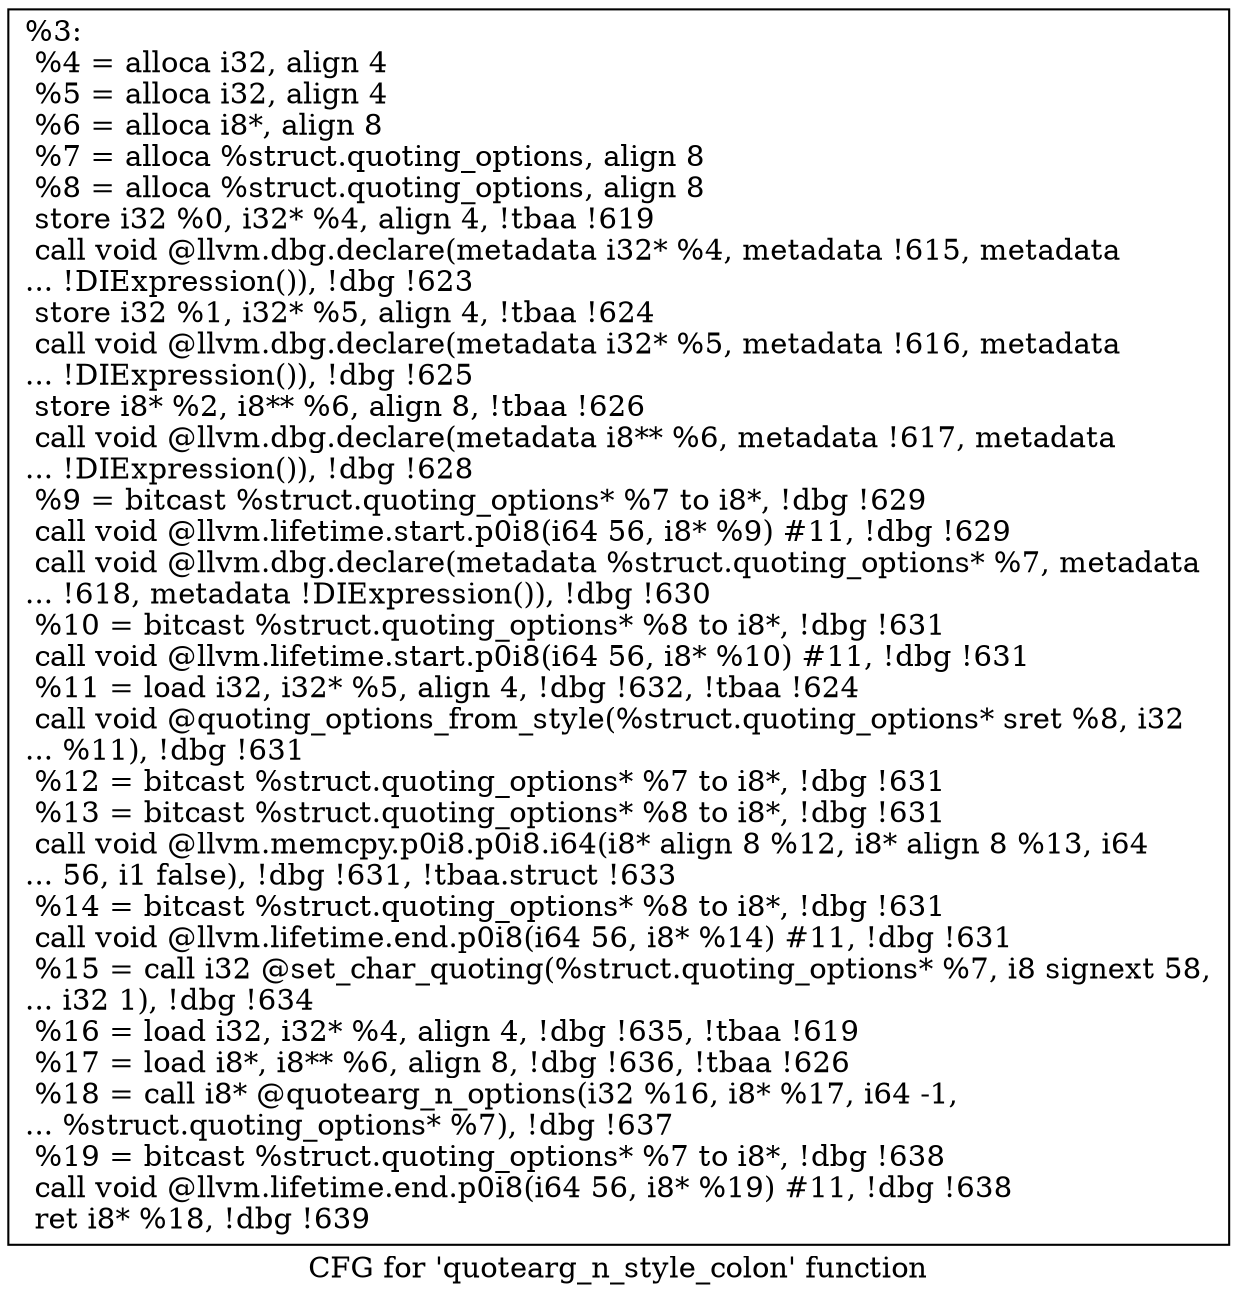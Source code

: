 digraph "CFG for 'quotearg_n_style_colon' function" {
	label="CFG for 'quotearg_n_style_colon' function";

	Node0x14b64e0 [shape=record,label="{%3:\l  %4 = alloca i32, align 4\l  %5 = alloca i32, align 4\l  %6 = alloca i8*, align 8\l  %7 = alloca %struct.quoting_options, align 8\l  %8 = alloca %struct.quoting_options, align 8\l  store i32 %0, i32* %4, align 4, !tbaa !619\l  call void @llvm.dbg.declare(metadata i32* %4, metadata !615, metadata\l... !DIExpression()), !dbg !623\l  store i32 %1, i32* %5, align 4, !tbaa !624\l  call void @llvm.dbg.declare(metadata i32* %5, metadata !616, metadata\l... !DIExpression()), !dbg !625\l  store i8* %2, i8** %6, align 8, !tbaa !626\l  call void @llvm.dbg.declare(metadata i8** %6, metadata !617, metadata\l... !DIExpression()), !dbg !628\l  %9 = bitcast %struct.quoting_options* %7 to i8*, !dbg !629\l  call void @llvm.lifetime.start.p0i8(i64 56, i8* %9) #11, !dbg !629\l  call void @llvm.dbg.declare(metadata %struct.quoting_options* %7, metadata\l... !618, metadata !DIExpression()), !dbg !630\l  %10 = bitcast %struct.quoting_options* %8 to i8*, !dbg !631\l  call void @llvm.lifetime.start.p0i8(i64 56, i8* %10) #11, !dbg !631\l  %11 = load i32, i32* %5, align 4, !dbg !632, !tbaa !624\l  call void @quoting_options_from_style(%struct.quoting_options* sret %8, i32\l... %11), !dbg !631\l  %12 = bitcast %struct.quoting_options* %7 to i8*, !dbg !631\l  %13 = bitcast %struct.quoting_options* %8 to i8*, !dbg !631\l  call void @llvm.memcpy.p0i8.p0i8.i64(i8* align 8 %12, i8* align 8 %13, i64\l... 56, i1 false), !dbg !631, !tbaa.struct !633\l  %14 = bitcast %struct.quoting_options* %8 to i8*, !dbg !631\l  call void @llvm.lifetime.end.p0i8(i64 56, i8* %14) #11, !dbg !631\l  %15 = call i32 @set_char_quoting(%struct.quoting_options* %7, i8 signext 58,\l... i32 1), !dbg !634\l  %16 = load i32, i32* %4, align 4, !dbg !635, !tbaa !619\l  %17 = load i8*, i8** %6, align 8, !dbg !636, !tbaa !626\l  %18 = call i8* @quotearg_n_options(i32 %16, i8* %17, i64 -1,\l... %struct.quoting_options* %7), !dbg !637\l  %19 = bitcast %struct.quoting_options* %7 to i8*, !dbg !638\l  call void @llvm.lifetime.end.p0i8(i64 56, i8* %19) #11, !dbg !638\l  ret i8* %18, !dbg !639\l}"];
}
